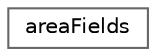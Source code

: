 digraph "Graphical Class Hierarchy"
{
 // LATEX_PDF_SIZE
  bgcolor="transparent";
  edge [fontname=Helvetica,fontsize=10,labelfontname=Helvetica,labelfontsize=10];
  node [fontname=Helvetica,fontsize=10,shape=box,height=0.2,width=0.4];
  rankdir="LR";
  Node0 [id="Node000000",label="areaFields",height=0.2,width=0.4,color="grey40", fillcolor="white", style="filled",URL="$classFoam_1_1areaFields.html",tooltip="Finite area area (element) fields."];
}
